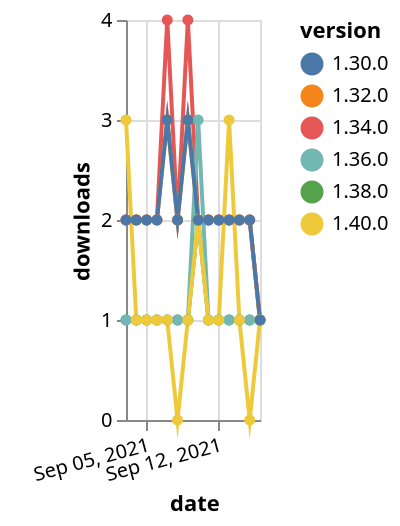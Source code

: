 {"$schema": "https://vega.github.io/schema/vega-lite/v5.json", "description": "A simple bar chart with embedded data.", "data": {"values": [{"date": "2021-09-03", "total": 2560, "delta": 2, "version": "1.34.0"}, {"date": "2021-09-04", "total": 2562, "delta": 2, "version": "1.34.0"}, {"date": "2021-09-05", "total": 2564, "delta": 2, "version": "1.34.0"}, {"date": "2021-09-06", "total": 2566, "delta": 2, "version": "1.34.0"}, {"date": "2021-09-07", "total": 2570, "delta": 4, "version": "1.34.0"}, {"date": "2021-09-08", "total": 2572, "delta": 2, "version": "1.34.0"}, {"date": "2021-09-09", "total": 2576, "delta": 4, "version": "1.34.0"}, {"date": "2021-09-10", "total": 2578, "delta": 2, "version": "1.34.0"}, {"date": "2021-09-11", "total": 2580, "delta": 2, "version": "1.34.0"}, {"date": "2021-09-12", "total": 2582, "delta": 2, "version": "1.34.0"}, {"date": "2021-09-13", "total": 2584, "delta": 2, "version": "1.34.0"}, {"date": "2021-09-14", "total": 2586, "delta": 2, "version": "1.34.0"}, {"date": "2021-09-15", "total": 2588, "delta": 2, "version": "1.34.0"}, {"date": "2021-09-16", "total": 2589, "delta": 1, "version": "1.34.0"}, {"date": "2021-09-03", "total": 2603, "delta": 2, "version": "1.32.0"}, {"date": "2021-09-04", "total": 2605, "delta": 2, "version": "1.32.0"}, {"date": "2021-09-05", "total": 2607, "delta": 2, "version": "1.32.0"}, {"date": "2021-09-06", "total": 2609, "delta": 2, "version": "1.32.0"}, {"date": "2021-09-07", "total": 2612, "delta": 3, "version": "1.32.0"}, {"date": "2021-09-08", "total": 2614, "delta": 2, "version": "1.32.0"}, {"date": "2021-09-09", "total": 2617, "delta": 3, "version": "1.32.0"}, {"date": "2021-09-10", "total": 2619, "delta": 2, "version": "1.32.0"}, {"date": "2021-09-11", "total": 2621, "delta": 2, "version": "1.32.0"}, {"date": "2021-09-12", "total": 2623, "delta": 2, "version": "1.32.0"}, {"date": "2021-09-13", "total": 2625, "delta": 2, "version": "1.32.0"}, {"date": "2021-09-14", "total": 2627, "delta": 2, "version": "1.32.0"}, {"date": "2021-09-15", "total": 2629, "delta": 2, "version": "1.32.0"}, {"date": "2021-09-16", "total": 2630, "delta": 1, "version": "1.32.0"}, {"date": "2021-09-03", "total": 202, "delta": 1, "version": "1.38.0"}, {"date": "2021-09-04", "total": 203, "delta": 1, "version": "1.38.0"}, {"date": "2021-09-05", "total": 204, "delta": 1, "version": "1.38.0"}, {"date": "2021-09-06", "total": 205, "delta": 1, "version": "1.38.0"}, {"date": "2021-09-07", "total": 206, "delta": 1, "version": "1.38.0"}, {"date": "2021-09-08", "total": 207, "delta": 1, "version": "1.38.0"}, {"date": "2021-09-09", "total": 208, "delta": 1, "version": "1.38.0"}, {"date": "2021-09-10", "total": 210, "delta": 2, "version": "1.38.0"}, {"date": "2021-09-11", "total": 211, "delta": 1, "version": "1.38.0"}, {"date": "2021-09-12", "total": 212, "delta": 1, "version": "1.38.0"}, {"date": "2021-09-13", "total": 213, "delta": 1, "version": "1.38.0"}, {"date": "2021-09-14", "total": 214, "delta": 1, "version": "1.38.0"}, {"date": "2021-09-15", "total": 215, "delta": 1, "version": "1.38.0"}, {"date": "2021-09-16", "total": 216, "delta": 1, "version": "1.38.0"}, {"date": "2021-09-03", "total": 406, "delta": 1, "version": "1.36.0"}, {"date": "2021-09-04", "total": 407, "delta": 1, "version": "1.36.0"}, {"date": "2021-09-05", "total": 408, "delta": 1, "version": "1.36.0"}, {"date": "2021-09-06", "total": 409, "delta": 1, "version": "1.36.0"}, {"date": "2021-09-07", "total": 410, "delta": 1, "version": "1.36.0"}, {"date": "2021-09-08", "total": 411, "delta": 1, "version": "1.36.0"}, {"date": "2021-09-09", "total": 412, "delta": 1, "version": "1.36.0"}, {"date": "2021-09-10", "total": 415, "delta": 3, "version": "1.36.0"}, {"date": "2021-09-11", "total": 416, "delta": 1, "version": "1.36.0"}, {"date": "2021-09-12", "total": 417, "delta": 1, "version": "1.36.0"}, {"date": "2021-09-13", "total": 418, "delta": 1, "version": "1.36.0"}, {"date": "2021-09-14", "total": 419, "delta": 1, "version": "1.36.0"}, {"date": "2021-09-15", "total": 420, "delta": 1, "version": "1.36.0"}, {"date": "2021-09-16", "total": 421, "delta": 1, "version": "1.36.0"}, {"date": "2021-09-03", "total": 188, "delta": 3, "version": "1.40.0"}, {"date": "2021-09-04", "total": 189, "delta": 1, "version": "1.40.0"}, {"date": "2021-09-05", "total": 190, "delta": 1, "version": "1.40.0"}, {"date": "2021-09-06", "total": 191, "delta": 1, "version": "1.40.0"}, {"date": "2021-09-07", "total": 192, "delta": 1, "version": "1.40.0"}, {"date": "2021-09-08", "total": 192, "delta": 0, "version": "1.40.0"}, {"date": "2021-09-09", "total": 193, "delta": 1, "version": "1.40.0"}, {"date": "2021-09-10", "total": 195, "delta": 2, "version": "1.40.0"}, {"date": "2021-09-11", "total": 196, "delta": 1, "version": "1.40.0"}, {"date": "2021-09-12", "total": 197, "delta": 1, "version": "1.40.0"}, {"date": "2021-09-13", "total": 200, "delta": 3, "version": "1.40.0"}, {"date": "2021-09-14", "total": 201, "delta": 1, "version": "1.40.0"}, {"date": "2021-09-15", "total": 201, "delta": 0, "version": "1.40.0"}, {"date": "2021-09-16", "total": 202, "delta": 1, "version": "1.40.0"}, {"date": "2021-09-03", "total": 2608, "delta": 2, "version": "1.30.0"}, {"date": "2021-09-04", "total": 2610, "delta": 2, "version": "1.30.0"}, {"date": "2021-09-05", "total": 2612, "delta": 2, "version": "1.30.0"}, {"date": "2021-09-06", "total": 2614, "delta": 2, "version": "1.30.0"}, {"date": "2021-09-07", "total": 2617, "delta": 3, "version": "1.30.0"}, {"date": "2021-09-08", "total": 2619, "delta": 2, "version": "1.30.0"}, {"date": "2021-09-09", "total": 2622, "delta": 3, "version": "1.30.0"}, {"date": "2021-09-10", "total": 2624, "delta": 2, "version": "1.30.0"}, {"date": "2021-09-11", "total": 2626, "delta": 2, "version": "1.30.0"}, {"date": "2021-09-12", "total": 2628, "delta": 2, "version": "1.30.0"}, {"date": "2021-09-13", "total": 2630, "delta": 2, "version": "1.30.0"}, {"date": "2021-09-14", "total": 2632, "delta": 2, "version": "1.30.0"}, {"date": "2021-09-15", "total": 2634, "delta": 2, "version": "1.30.0"}, {"date": "2021-09-16", "total": 2635, "delta": 1, "version": "1.30.0"}]}, "width": "container", "mark": {"type": "line", "point": {"filled": true}}, "encoding": {"x": {"field": "date", "type": "temporal", "timeUnit": "yearmonthdate", "title": "date", "axis": {"labelAngle": -15}}, "y": {"field": "delta", "type": "quantitative", "title": "downloads"}, "color": {"field": "version", "type": "nominal"}, "tooltip": {"field": "delta"}}}